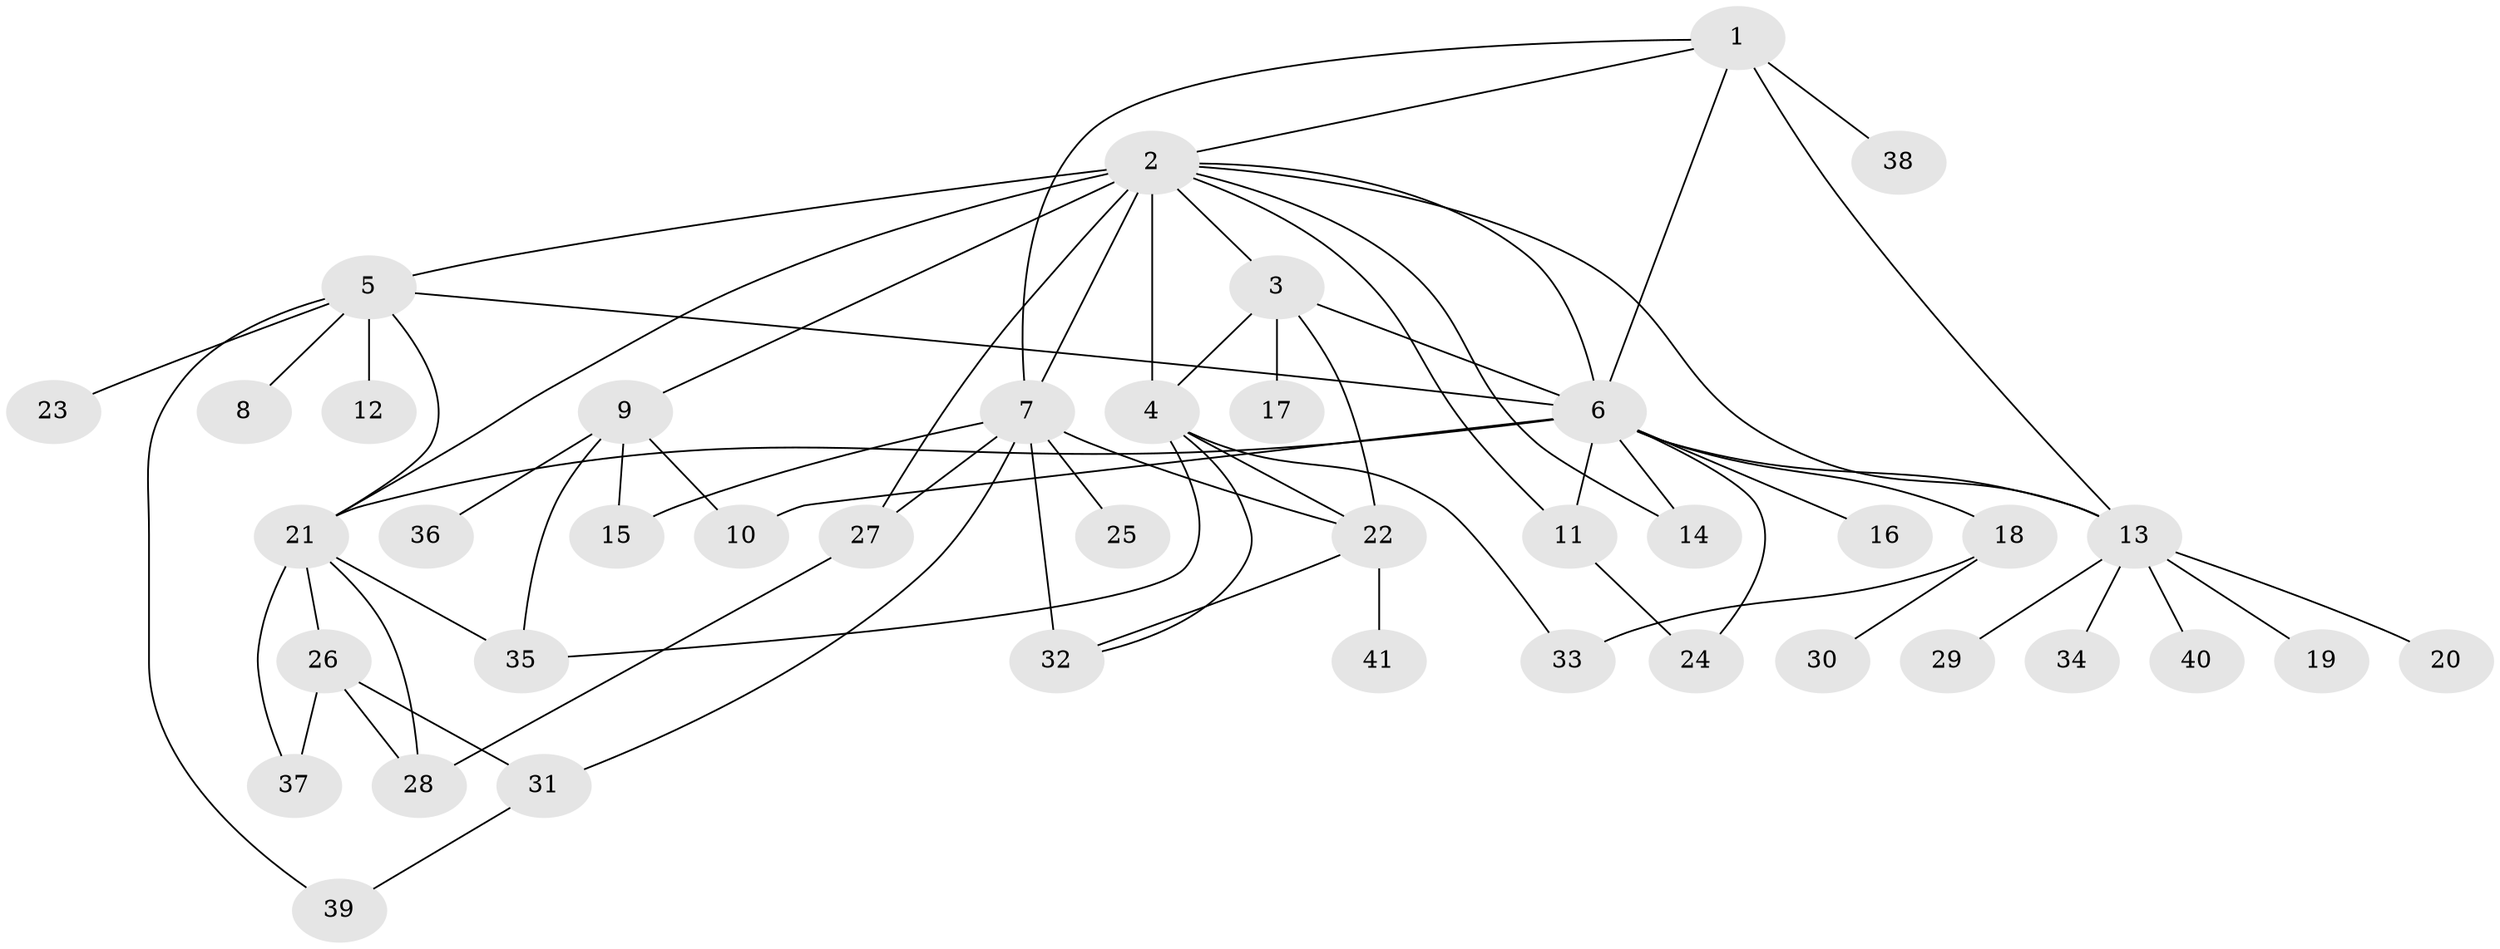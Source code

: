 // original degree distribution, {5: 0.024390243902439025, 20: 0.024390243902439025, 6: 0.024390243902439025, 3: 0.12195121951219512, 8: 0.024390243902439025, 12: 0.024390243902439025, 1: 0.5, 7: 0.012195121951219513, 2: 0.1951219512195122, 4: 0.04878048780487805}
// Generated by graph-tools (version 1.1) at 2025/35/03/09/25 02:35:28]
// undirected, 41 vertices, 67 edges
graph export_dot {
graph [start="1"]
  node [color=gray90,style=filled];
  1;
  2;
  3;
  4;
  5;
  6;
  7;
  8;
  9;
  10;
  11;
  12;
  13;
  14;
  15;
  16;
  17;
  18;
  19;
  20;
  21;
  22;
  23;
  24;
  25;
  26;
  27;
  28;
  29;
  30;
  31;
  32;
  33;
  34;
  35;
  36;
  37;
  38;
  39;
  40;
  41;
  1 -- 2 [weight=1.0];
  1 -- 6 [weight=1.0];
  1 -- 7 [weight=2.0];
  1 -- 13 [weight=1.0];
  1 -- 38 [weight=2.0];
  2 -- 3 [weight=1.0];
  2 -- 4 [weight=5.0];
  2 -- 5 [weight=1.0];
  2 -- 6 [weight=1.0];
  2 -- 7 [weight=1.0];
  2 -- 9 [weight=1.0];
  2 -- 11 [weight=2.0];
  2 -- 13 [weight=1.0];
  2 -- 14 [weight=1.0];
  2 -- 21 [weight=1.0];
  2 -- 27 [weight=1.0];
  3 -- 4 [weight=1.0];
  3 -- 6 [weight=1.0];
  3 -- 17 [weight=1.0];
  3 -- 22 [weight=1.0];
  4 -- 22 [weight=1.0];
  4 -- 32 [weight=1.0];
  4 -- 33 [weight=1.0];
  4 -- 35 [weight=1.0];
  5 -- 6 [weight=1.0];
  5 -- 8 [weight=1.0];
  5 -- 12 [weight=1.0];
  5 -- 21 [weight=1.0];
  5 -- 23 [weight=1.0];
  5 -- 39 [weight=1.0];
  6 -- 10 [weight=1.0];
  6 -- 11 [weight=8.0];
  6 -- 13 [weight=1.0];
  6 -- 14 [weight=1.0];
  6 -- 16 [weight=1.0];
  6 -- 18 [weight=1.0];
  6 -- 21 [weight=1.0];
  6 -- 24 [weight=1.0];
  7 -- 15 [weight=1.0];
  7 -- 22 [weight=1.0];
  7 -- 25 [weight=1.0];
  7 -- 27 [weight=1.0];
  7 -- 31 [weight=1.0];
  7 -- 32 [weight=3.0];
  9 -- 10 [weight=1.0];
  9 -- 15 [weight=1.0];
  9 -- 35 [weight=1.0];
  9 -- 36 [weight=2.0];
  11 -- 24 [weight=1.0];
  13 -- 19 [weight=1.0];
  13 -- 20 [weight=1.0];
  13 -- 29 [weight=1.0];
  13 -- 34 [weight=1.0];
  13 -- 40 [weight=1.0];
  18 -- 30 [weight=1.0];
  18 -- 33 [weight=1.0];
  21 -- 26 [weight=1.0];
  21 -- 28 [weight=1.0];
  21 -- 35 [weight=1.0];
  21 -- 37 [weight=1.0];
  22 -- 32 [weight=1.0];
  22 -- 41 [weight=1.0];
  26 -- 28 [weight=1.0];
  26 -- 31 [weight=1.0];
  26 -- 37 [weight=2.0];
  27 -- 28 [weight=1.0];
  31 -- 39 [weight=1.0];
}
